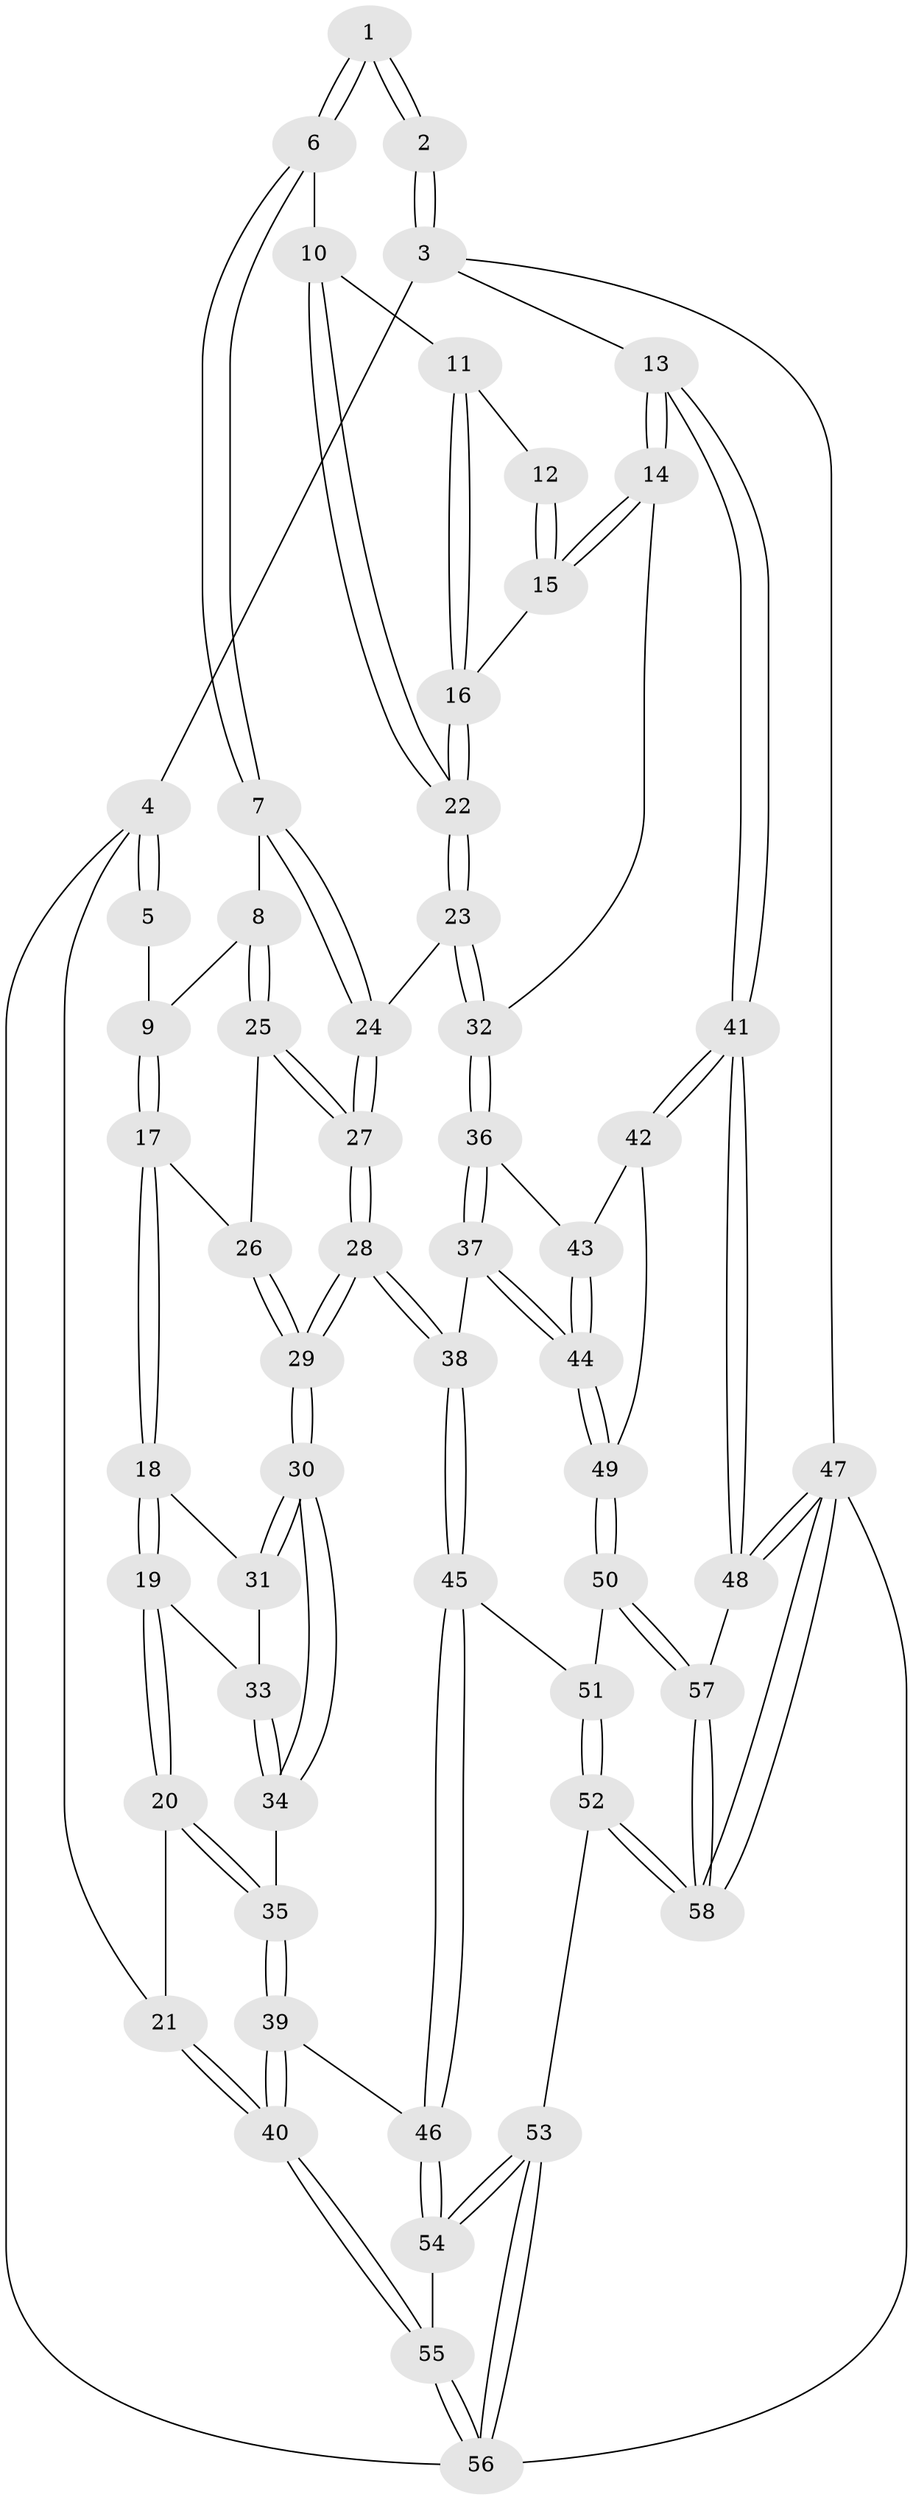// Generated by graph-tools (version 1.1) at 2025/38/03/09/25 02:38:51]
// undirected, 58 vertices, 142 edges
graph export_dot {
graph [start="1"]
  node [color=gray90,style=filled];
  1 [pos="+0.49748062763542683+0"];
  2 [pos="+1+0"];
  3 [pos="+1+0"];
  4 [pos="+0+0"];
  5 [pos="+0.3672751715140351+0"];
  6 [pos="+0.7227757793107+0.14408224879542705"];
  7 [pos="+0.6934398048693654+0.1622506033275615"];
  8 [pos="+0.6268614195765766+0.17672362368478972"];
  9 [pos="+0.3787138613643735+0"];
  10 [pos="+0.7381740245087316+0.14254202586719272"];
  11 [pos="+0.7920498093173209+0.11035167436319604"];
  12 [pos="+0.9214326891592518+0"];
  13 [pos="+1+0.36039495004160443"];
  14 [pos="+1+0.3675413446051955"];
  15 [pos="+0.9109831390019578+0.27749117817739544"];
  16 [pos="+0.8766316406653835+0.27434960803447467"];
  17 [pos="+0.35118724939106966+0.15924779761352484"];
  18 [pos="+0.31560545927611755+0.21610556819704396"];
  19 [pos="+0.06810222816515514+0.2865560579503766"];
  20 [pos="+0.0286898582132423+0.29352157940995816"];
  21 [pos="+0+0.2899440145031386"];
  22 [pos="+0.7935923169594972+0.29947289281567335"];
  23 [pos="+0.7328355341792065+0.393113156266545"];
  24 [pos="+0.6897797072537025+0.4020910901393841"];
  25 [pos="+0.5743507683423752+0.25772664454601135"];
  26 [pos="+0.4472103658946252+0.21735194887780435"];
  27 [pos="+0.6199199104407624+0.4352432839452104"];
  28 [pos="+0.5635312005340251+0.5069397958364413"];
  29 [pos="+0.5518010687862916+0.4985762563521979"];
  30 [pos="+0.48865092755984296+0.46349985600525734"];
  31 [pos="+0.3423188161862232+0.32900980762140103"];
  32 [pos="+0.8834075031874384+0.4599945376951296"];
  33 [pos="+0.2763806241555663+0.41940801851986065"];
  34 [pos="+0.24959080897247884+0.49303838539966754"];
  35 [pos="+0.2456474400016264+0.497620420256513"];
  36 [pos="+0.8805277105912211+0.4882959695563661"];
  37 [pos="+0.6373869000624063+0.6061217224795772"];
  38 [pos="+0.5634253053681213+0.5617839713135657"];
  39 [pos="+0.21490587000398245+0.6285030536076831"];
  40 [pos="+0+0.7941030003886975"];
  41 [pos="+1+0.6908030701803229"];
  42 [pos="+0.956319601646092+0.6539832433352749"];
  43 [pos="+0.8811659686137607+0.49791376486490974"];
  44 [pos="+0.7399058034523809+0.6831103389810873"];
  45 [pos="+0.5054145913066175+0.6248982984622627"];
  46 [pos="+0.4669343613746001+0.6531471076814841"];
  47 [pos="+1+1"];
  48 [pos="+1+0.729128467475386"];
  49 [pos="+0.7846294601517407+0.7399148402192222"];
  50 [pos="+0.7855713357284336+0.8587311179165036"];
  51 [pos="+0.5907148809382792+0.7852765749209751"];
  52 [pos="+0.5362602513698922+1"];
  53 [pos="+0.5319677637081109+1"];
  54 [pos="+0.4300301359353887+0.8495004691066502"];
  55 [pos="+0+0.8132604221959214"];
  56 [pos="+0+1"];
  57 [pos="+0.791793511637067+0.9034655641493867"];
  58 [pos="+0.7500341434188527+1"];
  1 -- 2;
  1 -- 2;
  1 -- 6;
  1 -- 6;
  2 -- 3;
  2 -- 3;
  3 -- 4;
  3 -- 13;
  3 -- 47;
  4 -- 5;
  4 -- 5;
  4 -- 21;
  4 -- 56;
  5 -- 9;
  6 -- 7;
  6 -- 7;
  6 -- 10;
  7 -- 8;
  7 -- 24;
  7 -- 24;
  8 -- 9;
  8 -- 25;
  8 -- 25;
  9 -- 17;
  9 -- 17;
  10 -- 11;
  10 -- 22;
  10 -- 22;
  11 -- 12;
  11 -- 16;
  11 -- 16;
  12 -- 15;
  12 -- 15;
  13 -- 14;
  13 -- 14;
  13 -- 41;
  13 -- 41;
  14 -- 15;
  14 -- 15;
  14 -- 32;
  15 -- 16;
  16 -- 22;
  16 -- 22;
  17 -- 18;
  17 -- 18;
  17 -- 26;
  18 -- 19;
  18 -- 19;
  18 -- 31;
  19 -- 20;
  19 -- 20;
  19 -- 33;
  20 -- 21;
  20 -- 35;
  20 -- 35;
  21 -- 40;
  21 -- 40;
  22 -- 23;
  22 -- 23;
  23 -- 24;
  23 -- 32;
  23 -- 32;
  24 -- 27;
  24 -- 27;
  25 -- 26;
  25 -- 27;
  25 -- 27;
  26 -- 29;
  26 -- 29;
  27 -- 28;
  27 -- 28;
  28 -- 29;
  28 -- 29;
  28 -- 38;
  28 -- 38;
  29 -- 30;
  29 -- 30;
  30 -- 31;
  30 -- 31;
  30 -- 34;
  30 -- 34;
  31 -- 33;
  32 -- 36;
  32 -- 36;
  33 -- 34;
  33 -- 34;
  34 -- 35;
  35 -- 39;
  35 -- 39;
  36 -- 37;
  36 -- 37;
  36 -- 43;
  37 -- 38;
  37 -- 44;
  37 -- 44;
  38 -- 45;
  38 -- 45;
  39 -- 40;
  39 -- 40;
  39 -- 46;
  40 -- 55;
  40 -- 55;
  41 -- 42;
  41 -- 42;
  41 -- 48;
  41 -- 48;
  42 -- 43;
  42 -- 49;
  43 -- 44;
  43 -- 44;
  44 -- 49;
  44 -- 49;
  45 -- 46;
  45 -- 46;
  45 -- 51;
  46 -- 54;
  46 -- 54;
  47 -- 48;
  47 -- 48;
  47 -- 58;
  47 -- 58;
  47 -- 56;
  48 -- 57;
  49 -- 50;
  49 -- 50;
  50 -- 51;
  50 -- 57;
  50 -- 57;
  51 -- 52;
  51 -- 52;
  52 -- 53;
  52 -- 58;
  52 -- 58;
  53 -- 54;
  53 -- 54;
  53 -- 56;
  53 -- 56;
  54 -- 55;
  55 -- 56;
  55 -- 56;
  57 -- 58;
  57 -- 58;
}
